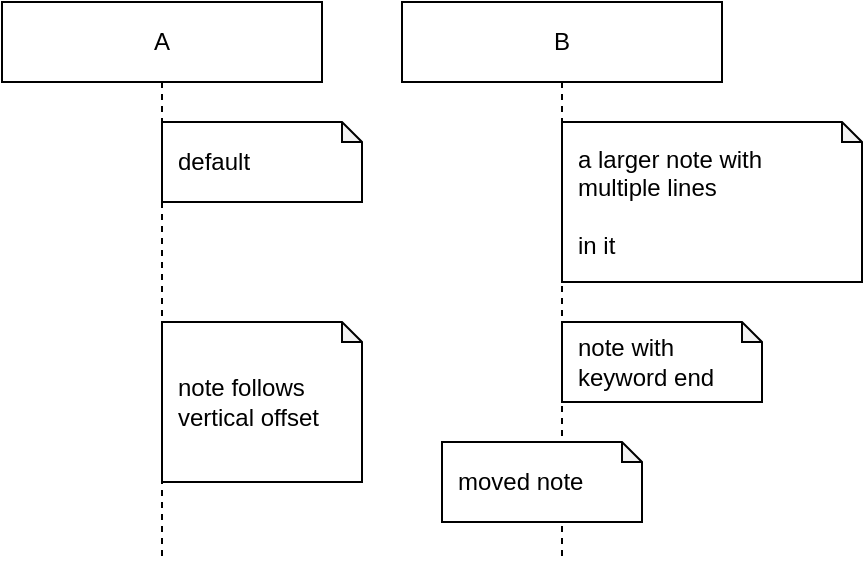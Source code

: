 <mxfile version="26.2.2"><diagram name="Diagram" id="test-1"><mxGraphModel dx="0" dy="0" grid="1" gridSize="10" guides="1" tooltips="1" connect="1" arrows="1" fold="1" page="0" pageScale="1" pageWidth="850" pageHeight="1100" background="#ffffff" math="0" shadow="0"><root><mxCell id="0" /><mxCell id="1" parent="0" /><mxCell id="test-2" value="A" parent="1" style="shape=umlLifeline;perimeter=lifelinePerimeter;whiteSpace=wrap;html=1;container=1;dropTarget=0;collapsible=0;recursiveResize=0;outlineConnect=0;portConstraint=eastwest;newEdgeStyle={&quot;curved&quot;:0,&quot;rounded&quot;:0};" vertex="1"><mxGeometry x="0" y="0" width="160" height="280" as="geometry" /></mxCell><mxCell id="test-3" value="B" parent="1" style="shape=umlLifeline;perimeter=lifelinePerimeter;whiteSpace=wrap;html=1;container=1;dropTarget=0;collapsible=0;recursiveResize=0;outlineConnect=0;portConstraint=eastwest;newEdgeStyle={&quot;curved&quot;:0,&quot;rounded&quot;:0};" vertex="1"><mxGeometry x="200" y="0" width="160" height="280" as="geometry" /></mxCell><mxCell id="test-4" value="default" parent="1" style="shape=note;whiteSpace=wrap;html=1;backgroundOutline=1;darkOpacity=0.05;size=10;align=left;spacing=8;" vertex="1"><mxGeometry x="80.0" y="60" width="100" height="40" as="geometry" /></mxCell><mxCell id="test-5" value="a larger note with&lt;br/&gt;multiple lines&lt;br/&gt;&lt;br/&gt;in it" parent="1" style="shape=note;whiteSpace=wrap;html=1;backgroundOutline=1;darkOpacity=0.05;size=10;align=left;spacing=8;" vertex="1"><mxGeometry x="280.0" y="60" width="150" height="80" as="geometry" /></mxCell><mxCell id="test-6" value="note follows vertical offset" parent="1" style="shape=note;whiteSpace=wrap;html=1;backgroundOutline=1;darkOpacity=0.05;size=10;align=left;spacing=8;" vertex="1"><mxGeometry x="80.0" y="160" width="100" height="80" as="geometry" /></mxCell><mxCell id="test-7" value="note with keyword end" parent="1" style="shape=note;whiteSpace=wrap;html=1;backgroundOutline=1;darkOpacity=0.05;size=10;align=left;spacing=8;" vertex="1"><mxGeometry x="280.0" y="160" width="100" height="40" as="geometry" /></mxCell><mxCell id="test-8" value="moved note" parent="1" style="shape=note;whiteSpace=wrap;html=1;backgroundOutline=1;darkOpacity=0.05;size=10;align=left;spacing=8;" vertex="1"><mxGeometry x="220.0" y="220" width="100" height="40" as="geometry" /></mxCell></root></mxGraphModel></diagram></mxfile>